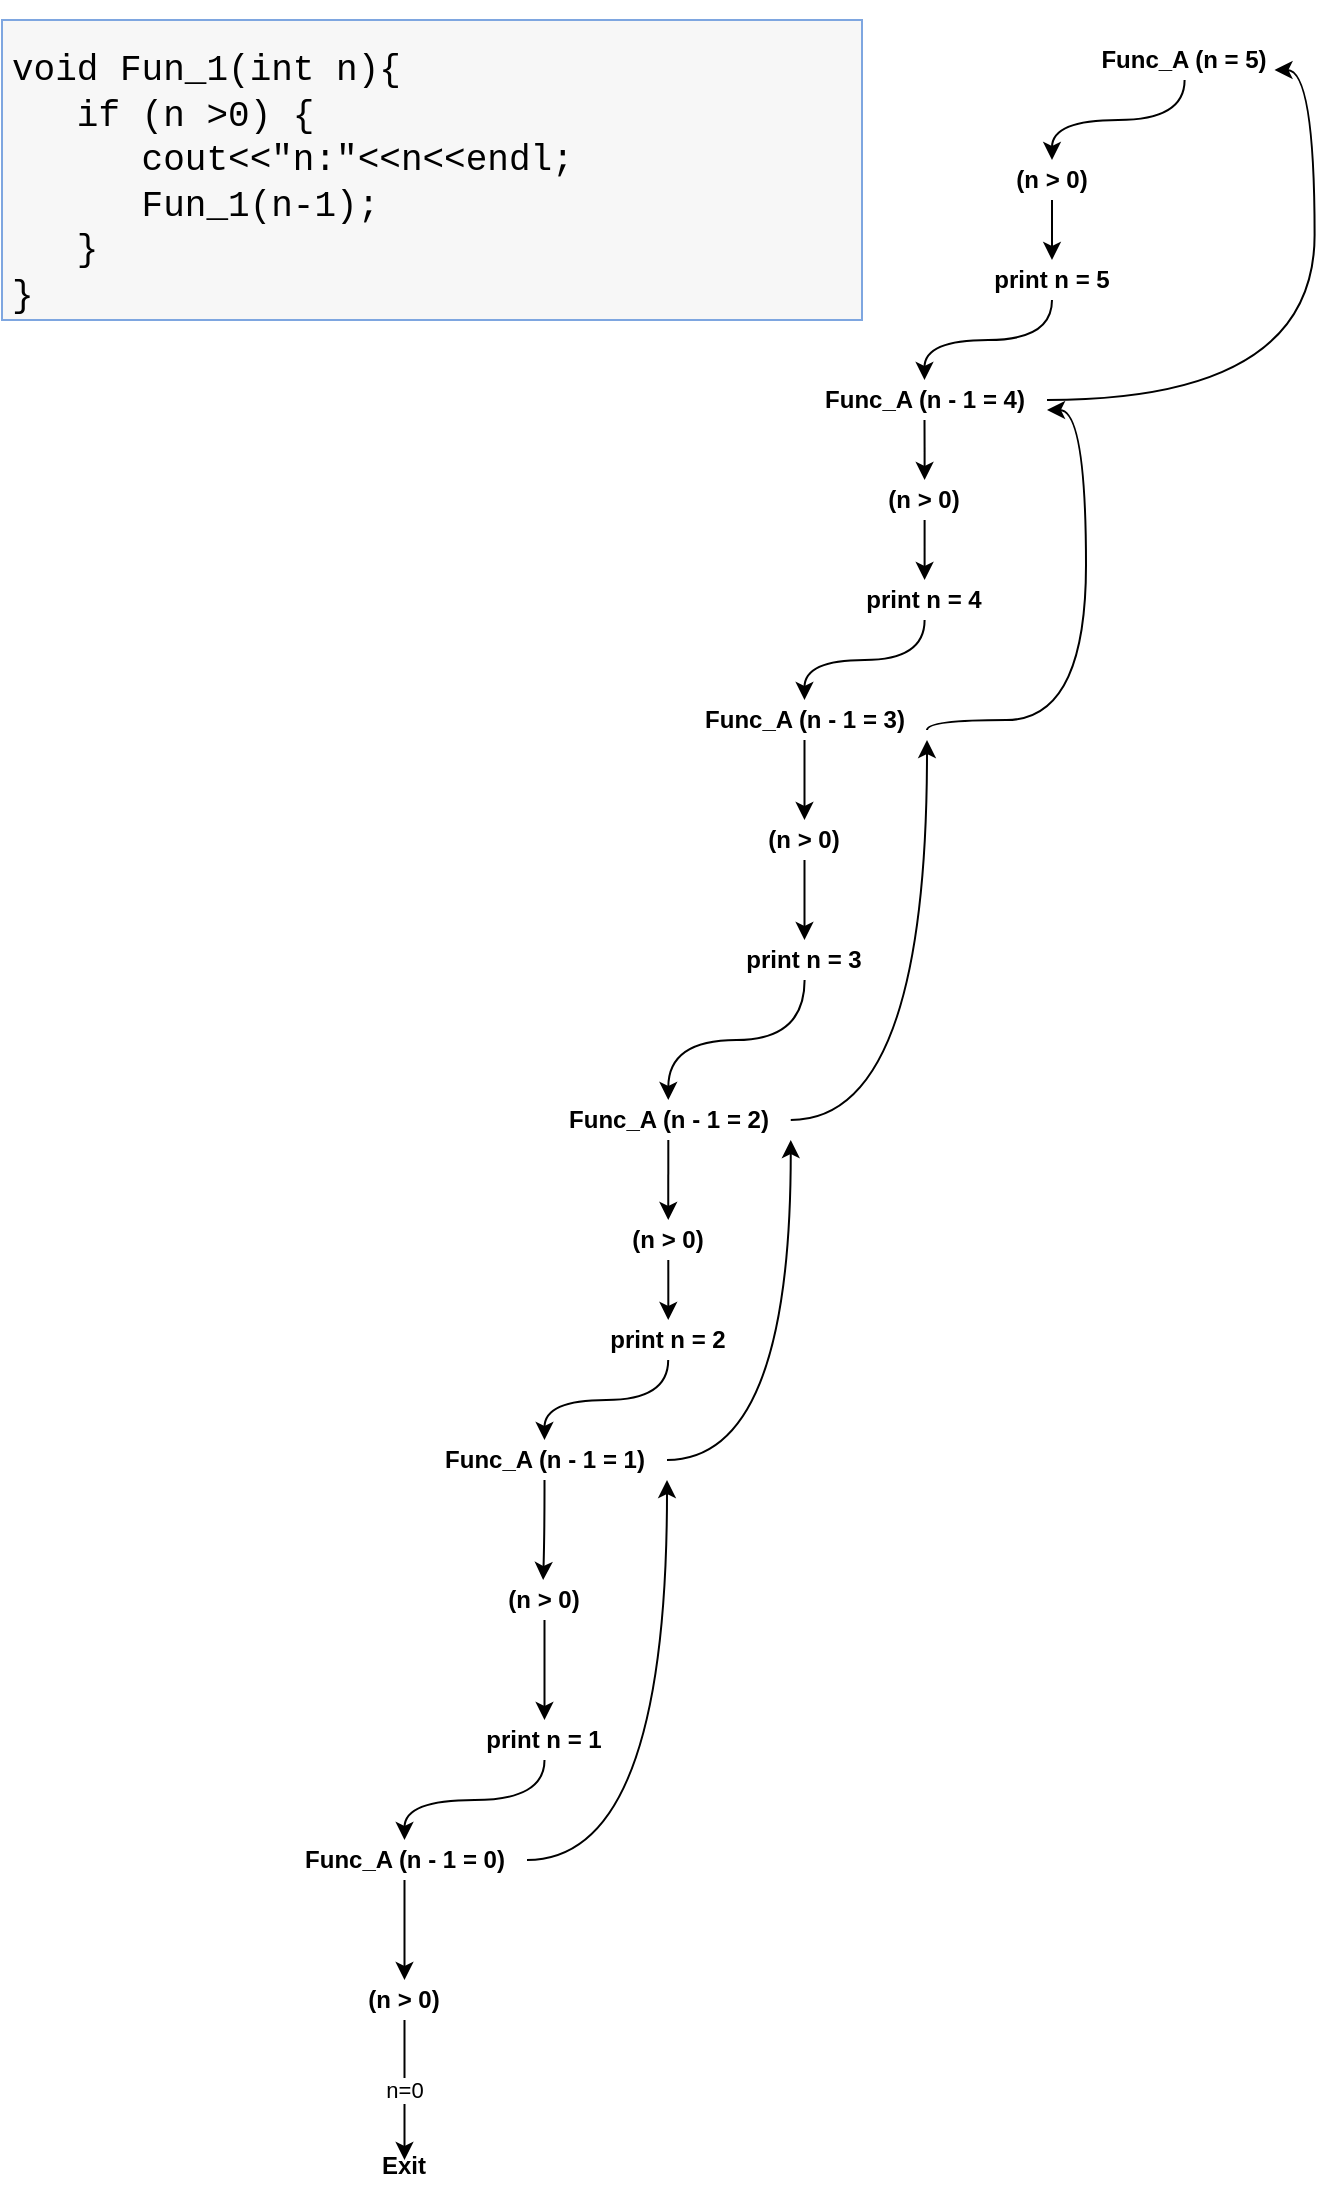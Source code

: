 <mxfile version="12.8.5" pages="2"><diagram id="bnj2ym3pxma5qjmNz_2T" name="Head Recursion"><mxGraphModel dx="901" dy="905" grid="1" gridSize="10" guides="1" tooltips="1" connect="1" arrows="1" fold="1" page="1" pageScale="1" pageWidth="827" pageHeight="1169" math="0" shadow="0"><root><mxCell id="0"/><mxCell id="1" parent="0"/><mxCell id="Eh68wcCSpf6vthP0OQg6-12" value="" style="edgeStyle=orthogonalEdgeStyle;rounded=0;orthogonalLoop=1;jettySize=auto;html=1;curved=1;" edge="1" parent="1" source="Eh68wcCSpf6vthP0OQg6-2" target="Eh68wcCSpf6vthP0OQg6-11"><mxGeometry relative="1" as="geometry"/></mxCell><mxCell id="Eh68wcCSpf6vthP0OQg6-2" value="&lt;b&gt;Func_A (n = 5)&lt;/b&gt;" style="text;html=1;strokeColor=none;fillColor=none;align=center;verticalAlign=middle;whiteSpace=wrap;rounded=0;" vertex="1" parent="1"><mxGeometry x="606.25" y="60" width="90" height="20" as="geometry"/></mxCell><mxCell id="Eh68wcCSpf6vthP0OQg6-14" value="" style="edgeStyle=orthogonalEdgeStyle;rounded=0;orthogonalLoop=1;jettySize=auto;html=1;curved=1;" edge="1" parent="1" source="Eh68wcCSpf6vthP0OQg6-11" target="Eh68wcCSpf6vthP0OQg6-13"><mxGeometry relative="1" as="geometry"/></mxCell><mxCell id="Eh68wcCSpf6vthP0OQg6-11" value="&lt;b&gt;(n &amp;gt; 0)&lt;/b&gt;" style="text;html=1;strokeColor=none;fillColor=none;align=center;verticalAlign=middle;whiteSpace=wrap;rounded=0;" vertex="1" parent="1"><mxGeometry x="540" y="120" width="90" height="20" as="geometry"/></mxCell><mxCell id="Eh68wcCSpf6vthP0OQg6-16" value="" style="edgeStyle=orthogonalEdgeStyle;rounded=0;orthogonalLoop=1;jettySize=auto;html=1;curved=1;" edge="1" parent="1" source="Eh68wcCSpf6vthP0OQg6-13" target="Eh68wcCSpf6vthP0OQg6-15"><mxGeometry relative="1" as="geometry"/></mxCell><mxCell id="Eh68wcCSpf6vthP0OQg6-13" value="&lt;b&gt;print n = 5&lt;/b&gt;" style="text;html=1;strokeColor=none;fillColor=none;align=center;verticalAlign=middle;whiteSpace=wrap;rounded=0;" vertex="1" parent="1"><mxGeometry x="540" y="170" width="90" height="20" as="geometry"/></mxCell><mxCell id="i8jfS5D6DNg27Hfb7qkE-10" value="" style="edgeStyle=orthogonalEdgeStyle;curved=1;rounded=0;orthogonalLoop=1;jettySize=auto;html=1;fontSize=18;fontColor=#000000;entryX=1;entryY=0.75;entryDx=0;entryDy=0;" edge="1" parent="1" source="Eh68wcCSpf6vthP0OQg6-15" target="Eh68wcCSpf6vthP0OQg6-2"><mxGeometry relative="1" as="geometry"><mxPoint x="662.5" y="240" as="targetPoint"/></mxGeometry></mxCell><mxCell id="Eh68wcCSpf6vthP0OQg6-15" value="&lt;b&gt;Func_A (n - 1 = 4)&lt;/b&gt;" style="text;html=1;strokeColor=none;fillColor=none;align=center;verticalAlign=middle;whiteSpace=wrap;rounded=0;" vertex="1" parent="1"><mxGeometry x="460" y="230" width="122.5" height="20" as="geometry"/></mxCell><mxCell id="Eh68wcCSpf6vthP0OQg6-19" value="" style="edgeStyle=orthogonalEdgeStyle;rounded=0;orthogonalLoop=1;jettySize=auto;html=1;curved=1;exitX=0.5;exitY=1;exitDx=0;exitDy=0;" edge="1" target="Eh68wcCSpf6vthP0OQg6-21" parent="1" source="Eh68wcCSpf6vthP0OQg6-15"><mxGeometry relative="1" as="geometry"><mxPoint x="610" y="280" as="sourcePoint"/></mxGeometry></mxCell><mxCell id="Eh68wcCSpf6vthP0OQg6-20" value="" style="edgeStyle=orthogonalEdgeStyle;rounded=0;orthogonalLoop=1;jettySize=auto;html=1;curved=1;" edge="1" source="Eh68wcCSpf6vthP0OQg6-21" target="Eh68wcCSpf6vthP0OQg6-23" parent="1"><mxGeometry relative="1" as="geometry"/></mxCell><mxCell id="Eh68wcCSpf6vthP0OQg6-21" value="&lt;b&gt;(n &amp;gt; 0)&lt;/b&gt;" style="text;html=1;strokeColor=none;fillColor=none;align=center;verticalAlign=middle;whiteSpace=wrap;rounded=0;" vertex="1" parent="1"><mxGeometry x="476.25" y="280" width="90" height="20" as="geometry"/></mxCell><mxCell id="Eh68wcCSpf6vthP0OQg6-22" value="" style="edgeStyle=orthogonalEdgeStyle;rounded=0;orthogonalLoop=1;jettySize=auto;html=1;curved=1;" edge="1" source="Eh68wcCSpf6vthP0OQg6-23" target="Eh68wcCSpf6vthP0OQg6-24" parent="1"><mxGeometry relative="1" as="geometry"/></mxCell><mxCell id="Eh68wcCSpf6vthP0OQg6-23" value="&lt;b&gt;print n = 4&lt;/b&gt;" style="text;html=1;strokeColor=none;fillColor=none;align=center;verticalAlign=middle;whiteSpace=wrap;rounded=0;" vertex="1" parent="1"><mxGeometry x="476.25" y="330" width="90" height="20" as="geometry"/></mxCell><mxCell id="i8jfS5D6DNg27Hfb7qkE-8" value="" style="edgeStyle=orthogonalEdgeStyle;curved=1;rounded=0;orthogonalLoop=1;jettySize=auto;html=1;fontSize=18;fontColor=#000000;entryX=1;entryY=0.75;entryDx=0;entryDy=0;exitX=1;exitY=0.75;exitDx=0;exitDy=0;" edge="1" parent="1" source="Eh68wcCSpf6vthP0OQg6-24" target="Eh68wcCSpf6vthP0OQg6-15"><mxGeometry relative="1" as="geometry"><mxPoint x="540" y="400" as="sourcePoint"/><mxPoint x="602.5" y="400" as="targetPoint"/><Array as="points"><mxPoint x="522" y="400"/><mxPoint x="602" y="400"/><mxPoint x="602" y="245"/></Array></mxGeometry></mxCell><mxCell id="Eh68wcCSpf6vthP0OQg6-24" value="&lt;b&gt;Func_A (n - 1 = 3)&lt;/b&gt;" style="text;html=1;strokeColor=none;fillColor=none;align=center;verticalAlign=middle;whiteSpace=wrap;rounded=0;" vertex="1" parent="1"><mxGeometry x="400" y="390" width="122.5" height="20" as="geometry"/></mxCell><mxCell id="Eh68wcCSpf6vthP0OQg6-25" value="" style="edgeStyle=orthogonalEdgeStyle;rounded=0;orthogonalLoop=1;jettySize=auto;html=1;curved=1;" edge="1" source="Eh68wcCSpf6vthP0OQg6-26" target="Eh68wcCSpf6vthP0OQg6-28" parent="1"><mxGeometry relative="1" as="geometry"/></mxCell><mxCell id="Eh68wcCSpf6vthP0OQg6-26" value="&lt;b&gt;(n &amp;gt; 0)&lt;/b&gt;" style="text;html=1;strokeColor=none;fillColor=none;align=center;verticalAlign=middle;whiteSpace=wrap;rounded=0;" vertex="1" parent="1"><mxGeometry x="416.25" y="450" width="90" height="20" as="geometry"/></mxCell><mxCell id="Eh68wcCSpf6vthP0OQg6-27" value="" style="edgeStyle=orthogonalEdgeStyle;rounded=0;orthogonalLoop=1;jettySize=auto;html=1;curved=1;" edge="1" source="Eh68wcCSpf6vthP0OQg6-28" target="Eh68wcCSpf6vthP0OQg6-29" parent="1"><mxGeometry relative="1" as="geometry"/></mxCell><mxCell id="Eh68wcCSpf6vthP0OQg6-28" value="&lt;b&gt;print n = 3&lt;/b&gt;" style="text;html=1;strokeColor=none;fillColor=none;align=center;verticalAlign=middle;whiteSpace=wrap;rounded=0;" vertex="1" parent="1"><mxGeometry x="416.25" y="510" width="90" height="20" as="geometry"/></mxCell><mxCell id="IvQ_rNUTsGjtrQiZ1js4-22" value="" style="edgeStyle=orthogonalEdgeStyle;curved=1;rounded=0;orthogonalLoop=1;jettySize=auto;html=1;fontSize=18;fontColor=#000000;entryX=0.5;entryY=0;entryDx=0;entryDy=0;" edge="1" parent="1" source="Eh68wcCSpf6vthP0OQg6-29" target="Eh68wcCSpf6vthP0OQg6-32"><mxGeometry relative="1" as="geometry"><mxPoint x="393.13" y="690" as="targetPoint"/></mxGeometry></mxCell><mxCell id="i8jfS5D6DNg27Hfb7qkE-6" value="" style="edgeStyle=orthogonalEdgeStyle;curved=1;rounded=0;orthogonalLoop=1;jettySize=auto;html=1;fontSize=18;fontColor=#000000;entryX=1;entryY=1;entryDx=0;entryDy=0;exitX=1;exitY=0.5;exitDx=0;exitDy=0;" edge="1" parent="1" source="Eh68wcCSpf6vthP0OQg6-29" target="Eh68wcCSpf6vthP0OQg6-24"><mxGeometry relative="1" as="geometry"><mxPoint x="534.38" y="600" as="targetPoint"/></mxGeometry></mxCell><mxCell id="Eh68wcCSpf6vthP0OQg6-29" value="&lt;b&gt;Func_A (n - 1 = 2)&lt;/b&gt;" style="text;html=1;strokeColor=none;fillColor=none;align=center;verticalAlign=middle;whiteSpace=wrap;rounded=0;" vertex="1" parent="1"><mxGeometry x="331.88" y="590" width="122.5" height="20" as="geometry"/></mxCell><mxCell id="IvQ_rNUTsGjtrQiZ1js4-24" value="" style="edgeStyle=orthogonalEdgeStyle;curved=1;rounded=0;orthogonalLoop=1;jettySize=auto;html=1;fontSize=18;fontColor=#000000;entryX=0.5;entryY=0;entryDx=0;entryDy=0;" edge="1" parent="1" source="Eh68wcCSpf6vthP0OQg6-32" target="Eh68wcCSpf6vthP0OQg6-34"><mxGeometry relative="1" as="geometry"><mxPoint x="393.135" y="750" as="targetPoint"/></mxGeometry></mxCell><mxCell id="Eh68wcCSpf6vthP0OQg6-32" value="&lt;b&gt;(n &amp;gt; 0)&lt;/b&gt;" style="text;html=1;strokeColor=none;fillColor=none;align=center;verticalAlign=middle;whiteSpace=wrap;rounded=0;" vertex="1" parent="1"><mxGeometry x="360.01" y="650" width="66.25" height="20" as="geometry"/></mxCell><mxCell id="Eh68wcCSpf6vthP0OQg6-33" value="" style="edgeStyle=orthogonalEdgeStyle;rounded=0;orthogonalLoop=1;jettySize=auto;html=1;curved=1;" edge="1" source="Eh68wcCSpf6vthP0OQg6-34" target="Eh68wcCSpf6vthP0OQg6-35" parent="1"><mxGeometry relative="1" as="geometry"/></mxCell><mxCell id="Eh68wcCSpf6vthP0OQg6-34" value="&lt;b&gt;print n = 2&lt;/b&gt;" style="text;html=1;strokeColor=none;fillColor=none;align=center;verticalAlign=middle;whiteSpace=wrap;rounded=0;" vertex="1" parent="1"><mxGeometry x="348.13" y="700" width="90" height="20" as="geometry"/></mxCell><mxCell id="i8jfS5D6DNg27Hfb7qkE-4" value="" style="edgeStyle=orthogonalEdgeStyle;curved=1;rounded=0;orthogonalLoop=1;jettySize=auto;html=1;fontSize=18;fontColor=#000000;entryX=1;entryY=1;entryDx=0;entryDy=0;" edge="1" parent="1" source="Eh68wcCSpf6vthP0OQg6-35" target="Eh68wcCSpf6vthP0OQg6-29"><mxGeometry relative="1" as="geometry"><mxPoint x="472.5" y="770" as="targetPoint"/><Array as="points"><mxPoint x="454" y="770"/></Array></mxGeometry></mxCell><mxCell id="Eh68wcCSpf6vthP0OQg6-35" value="&lt;b&gt;Func_A (n - 1 = 1)&lt;/b&gt;" style="text;html=1;strokeColor=none;fillColor=none;align=center;verticalAlign=middle;whiteSpace=wrap;rounded=0;" vertex="1" parent="1"><mxGeometry x="270" y="760" width="122.5" height="20" as="geometry"/></mxCell><mxCell id="Eh68wcCSpf6vthP0OQg6-36" value="" style="edgeStyle=orthogonalEdgeStyle;rounded=0;orthogonalLoop=1;jettySize=auto;html=1;curved=1;exitX=0.5;exitY=1;exitDx=0;exitDy=0;entryX=0.5;entryY=0;entryDx=0;entryDy=0;" edge="1" parent="1" source="Eh68wcCSpf6vthP0OQg6-24" target="Eh68wcCSpf6vthP0OQg6-26"><mxGeometry relative="1" as="geometry"><mxPoint x="650.58" y="460" as="sourcePoint"/><mxPoint x="650.58" y="500" as="targetPoint"/></mxGeometry></mxCell><mxCell id="Eh68wcCSpf6vthP0OQg6-72" value="" style="edgeStyle=orthogonalEdgeStyle;rounded=0;orthogonalLoop=1;jettySize=auto;html=1;curved=1;" edge="1" source="Eh68wcCSpf6vthP0OQg6-73" target="Eh68wcCSpf6vthP0OQg6-75" parent="1"><mxGeometry relative="1" as="geometry"/></mxCell><mxCell id="Eh68wcCSpf6vthP0OQg6-73" value="&lt;b&gt;(n &amp;gt; 0)&lt;/b&gt;" style="text;html=1;strokeColor=none;fillColor=none;align=center;verticalAlign=middle;whiteSpace=wrap;rounded=0;" vertex="1" parent="1"><mxGeometry x="286.25" y="830" width="90" height="20" as="geometry"/></mxCell><mxCell id="Eh68wcCSpf6vthP0OQg6-74" value="" style="edgeStyle=orthogonalEdgeStyle;rounded=0;orthogonalLoop=1;jettySize=auto;html=1;curved=1;entryX=0.5;entryY=0;entryDx=0;entryDy=0;exitX=0.5;exitY=1;exitDx=0;exitDy=0;" edge="1" source="Eh68wcCSpf6vthP0OQg6-75" target="Eh68wcCSpf6vthP0OQg6-76" parent="1"><mxGeometry relative="1" as="geometry"><mxPoint x="331.267" y="960" as="targetPoint"/></mxGeometry></mxCell><mxCell id="Eh68wcCSpf6vthP0OQg6-75" value="&lt;b&gt;print n = 1&lt;/b&gt;" style="text;html=1;strokeColor=none;fillColor=none;align=center;verticalAlign=middle;whiteSpace=wrap;rounded=0;" vertex="1" parent="1"><mxGeometry x="286.25" y="900" width="90" height="20" as="geometry"/></mxCell><mxCell id="i8jfS5D6DNg27Hfb7qkE-2" value="" style="edgeStyle=orthogonalEdgeStyle;curved=1;rounded=0;orthogonalLoop=1;jettySize=auto;html=1;fontSize=18;fontColor=#000000;entryX=1;entryY=1;entryDx=0;entryDy=0;exitX=1;exitY=0.5;exitDx=0;exitDy=0;" edge="1" parent="1" source="Eh68wcCSpf6vthP0OQg6-76" target="Eh68wcCSpf6vthP0OQg6-35"><mxGeometry relative="1" as="geometry"><mxPoint x="331" y="970" as="sourcePoint"/><mxPoint x="402.5" y="970" as="targetPoint"/><Array as="points"><mxPoint x="392" y="970"/></Array></mxGeometry></mxCell><mxCell id="Eh68wcCSpf6vthP0OQg6-76" value="&lt;b&gt;Func_A (n - 1 = 0)&lt;/b&gt;" style="text;html=1;strokeColor=none;fillColor=none;align=center;verticalAlign=middle;whiteSpace=wrap;rounded=0;" vertex="1" parent="1"><mxGeometry x="200" y="960" width="122.5" height="20" as="geometry"/></mxCell><mxCell id="Eh68wcCSpf6vthP0OQg6-77" value="" style="edgeStyle=orthogonalEdgeStyle;rounded=0;orthogonalLoop=1;jettySize=auto;html=1;curved=1;entryX=0.5;entryY=0;entryDx=0;entryDy=0;entryPerimeter=0;exitX=0.5;exitY=1;exitDx=0;exitDy=0;" edge="1" target="Eh68wcCSpf6vthP0OQg6-79" parent="1" source="Eh68wcCSpf6vthP0OQg6-76"><mxGeometry relative="1" as="geometry"><mxPoint x="331" y="1240" as="sourcePoint"/></mxGeometry></mxCell><mxCell id="Eh68wcCSpf6vthP0OQg6-79" value="&lt;b&gt;(n &amp;gt; 0)&lt;/b&gt;" style="text;html=1;strokeColor=none;fillColor=none;align=center;verticalAlign=middle;whiteSpace=wrap;rounded=0;" vertex="1" parent="1"><mxGeometry x="216.25" y="1030" width="90" height="20" as="geometry"/></mxCell><mxCell id="Eh68wcCSpf6vthP0OQg6-83" value="" style="edgeStyle=orthogonalEdgeStyle;rounded=0;orthogonalLoop=1;jettySize=auto;html=1;curved=1;exitX=0.5;exitY=1;exitDx=0;exitDy=0;" edge="1" parent="1" source="Eh68wcCSpf6vthP0OQg6-35"><mxGeometry relative="1" as="geometry"><mxPoint x="330.58" y="790" as="sourcePoint"/><mxPoint x="330.58" y="830" as="targetPoint"/></mxGeometry></mxCell><mxCell id="_ni0nqDaVyNrRQxyjHiJ-1" value="&lt;h4&gt;&lt;span style=&quot;font-weight: normal&quot;&gt;&lt;font face=&quot;Courier New&quot;&gt;&lt;span style=&quot;white-space: nowrap&quot;&gt;void Fun_1(int n){&lt;br&gt;&lt;/span&gt;&lt;span style=&quot;white-space: nowrap&quot;&gt;&amp;nbsp; &amp;nbsp;if (n &amp;gt;0) {&lt;br&gt;&amp;nbsp; &amp;nbsp; &amp;nbsp; c&lt;/span&gt;out&amp;lt;&amp;lt;&quot;n:&quot;&amp;lt;&amp;lt;n&amp;lt;&amp;lt;endl;&lt;br&gt;&amp;nbsp; &amp;nbsp; &amp;nbsp; Fun_1(n-1); &lt;br&gt;&amp;nbsp; &amp;nbsp;}&lt;br&gt;}&lt;/font&gt;&lt;/span&gt;&lt;/h4&gt;" style="text;html=1;strokeColor=#7EA6E0;fillColor=#F7F7F7;spacing=5;spacingTop=-20;whiteSpace=wrap;overflow=hidden;rounded=0;fontSize=18;align=left;glass=0;labelBackgroundColor=none;fontColor=#000000;" vertex="1" parent="1"><mxGeometry x="60" y="50" width="430" height="150" as="geometry"/></mxCell><mxCell id="c5hV9v_uHSl24laEF8aK-1" value="n=0" style="edgeStyle=orthogonalEdgeStyle;curved=1;rounded=0;orthogonalLoop=1;jettySize=auto;html=1;exitX=0.5;exitY=1;exitDx=0;exitDy=0;" edge="1" target="c5hV9v_uHSl24laEF8aK-2" parent="1" source="Eh68wcCSpf6vthP0OQg6-79"><mxGeometry relative="1" as="geometry"><mxPoint x="365" y="1090" as="sourcePoint"/></mxGeometry></mxCell><mxCell id="c5hV9v_uHSl24laEF8aK-2" value="&lt;b&gt;Exit&lt;br&gt;&lt;br&gt;&lt;/b&gt;" style="text;html=1;strokeColor=none;fillColor=none;align=center;verticalAlign=middle;whiteSpace=wrap;rounded=0;" vertex="1" parent="1"><mxGeometry x="216.25" y="1120" width="90" height="20" as="geometry"/></mxCell></root></mxGraphModel></diagram><diagram name="Tail Recursion" id="X3QWVtywTTT9DXiaotJF"><mxGraphModel dx="901" dy="905" grid="1" gridSize="10" guides="1" tooltips="1" connect="1" arrows="1" fold="1" page="1" pageScale="1" pageWidth="1169" pageHeight="827" math="0" shadow="0"><root><mxCell id="CLgopq1OHuYGdQyfLIcN-0"/><mxCell id="CLgopq1OHuYGdQyfLIcN-1" parent="CLgopq1OHuYGdQyfLIcN-0"/><mxCell id="CLgopq1OHuYGdQyfLIcN-87" value="" style="edgeStyle=orthogonalEdgeStyle;curved=1;rounded=0;orthogonalLoop=1;jettySize=auto;html=1;" edge="1" parent="CLgopq1OHuYGdQyfLIcN-1" source="CLgopq1OHuYGdQyfLIcN-37" target="CLgopq1OHuYGdQyfLIcN-66"><mxGeometry relative="1" as="geometry"/></mxCell><mxCell id="CLgopq1OHuYGdQyfLIcN-187" value="" style="edgeStyle=orthogonalEdgeStyle;curved=1;rounded=0;orthogonalLoop=1;jettySize=auto;html=1;entryX=0.5;entryY=0;entryDx=0;entryDy=0;" edge="1" parent="CLgopq1OHuYGdQyfLIcN-1" source="CLgopq1OHuYGdQyfLIcN-37" target="CLgopq1OHuYGdQyfLIcN-184"><mxGeometry relative="1" as="geometry"><mxPoint x="1030" y="30" as="targetPoint"/></mxGeometry></mxCell><mxCell id="CLgopq1OHuYGdQyfLIcN-37" value="&lt;b&gt;Func_A (n = 5)&lt;/b&gt;" style="text;html=1;strokeColor=none;fillColor=none;align=center;verticalAlign=middle;whiteSpace=wrap;rounded=0;" vertex="1" parent="CLgopq1OHuYGdQyfLIcN-1"><mxGeometry x="860" y="20" width="90" height="20" as="geometry"/></mxCell><mxCell id="CLgopq1OHuYGdQyfLIcN-183" value="" style="edgeStyle=orthogonalEdgeStyle;curved=1;rounded=0;orthogonalLoop=1;jettySize=auto;html=1;entryX=0.75;entryY=1;entryDx=0;entryDy=0;" edge="1" parent="CLgopq1OHuYGdQyfLIcN-1" source="CLgopq1OHuYGdQyfLIcN-56" target="CLgopq1OHuYGdQyfLIcN-37"><mxGeometry relative="1" as="geometry"><mxPoint x="1056.25" y="200" as="targetPoint"/></mxGeometry></mxCell><mxCell id="CLgopq1OHuYGdQyfLIcN-56" value="&lt;b&gt;print n = 4&lt;/b&gt;" style="text;html=1;strokeColor=none;fillColor=none;align=center;verticalAlign=middle;whiteSpace=wrap;rounded=0;" vertex="1" parent="CLgopq1OHuYGdQyfLIcN-1"><mxGeometry x="886.25" y="190" width="90" height="20" as="geometry"/></mxCell><mxCell id="CLgopq1OHuYGdQyfLIcN-178" value="" style="edgeStyle=orthogonalEdgeStyle;curved=1;rounded=0;orthogonalLoop=1;jettySize=auto;html=1;entryX=0.75;entryY=1;entryDx=0;entryDy=0;" edge="1" parent="CLgopq1OHuYGdQyfLIcN-1" source="CLgopq1OHuYGdQyfLIcN-57" target="CLgopq1OHuYGdQyfLIcN-89"><mxGeometry relative="1" as="geometry"><mxPoint x="966.25" y="330" as="targetPoint"/></mxGeometry></mxCell><mxCell id="CLgopq1OHuYGdQyfLIcN-57" value="&lt;b&gt;print n = 3&lt;/b&gt;" style="text;html=1;strokeColor=none;fillColor=none;align=center;verticalAlign=middle;whiteSpace=wrap;rounded=0;" vertex="1" parent="CLgopq1OHuYGdQyfLIcN-1"><mxGeometry x="796.25" y="320" width="90" height="20" as="geometry"/></mxCell><mxCell id="CLgopq1OHuYGdQyfLIcN-169" value="" style="edgeStyle=orthogonalEdgeStyle;curved=1;rounded=0;orthogonalLoop=1;jettySize=auto;html=1;entryX=0.75;entryY=1;entryDx=0;entryDy=0;" edge="1" parent="CLgopq1OHuYGdQyfLIcN-1" source="CLgopq1OHuYGdQyfLIcN-58" target="CLgopq1OHuYGdQyfLIcN-96"><mxGeometry relative="1" as="geometry"><mxPoint x="886.25" y="470" as="targetPoint"/></mxGeometry></mxCell><mxCell id="CLgopq1OHuYGdQyfLIcN-58" value="&lt;b&gt;print n = 2&lt;/b&gt;" style="text;html=1;strokeColor=none;fillColor=none;align=center;verticalAlign=middle;whiteSpace=wrap;rounded=0;" vertex="1" parent="CLgopq1OHuYGdQyfLIcN-1"><mxGeometry x="716.25" y="460" width="90" height="20" as="geometry"/></mxCell><mxCell id="CLgopq1OHuYGdQyfLIcN-164" value="" style="edgeStyle=orthogonalEdgeStyle;curved=1;rounded=0;orthogonalLoop=1;jettySize=auto;html=1;entryX=0.75;entryY=1;entryDx=0;entryDy=0;" edge="1" parent="CLgopq1OHuYGdQyfLIcN-1" source="CLgopq1OHuYGdQyfLIcN-59" target="CLgopq1OHuYGdQyfLIcN-139"><mxGeometry relative="1" as="geometry"><mxPoint x="820" y="590" as="targetPoint"/></mxGeometry></mxCell><mxCell id="CLgopq1OHuYGdQyfLIcN-59" value="&lt;b&gt;print n = 1&lt;/b&gt;" style="text;html=1;strokeColor=none;fillColor=none;align=center;verticalAlign=middle;whiteSpace=wrap;rounded=0;" vertex="1" parent="CLgopq1OHuYGdQyfLIcN-1"><mxGeometry x="650" y="580" width="90" height="20" as="geometry"/></mxCell><mxCell id="CLgopq1OHuYGdQyfLIcN-154" value="" style="edgeStyle=orthogonalEdgeStyle;curved=1;rounded=0;orthogonalLoop=1;jettySize=auto;html=1;entryX=0.75;entryY=1;entryDx=0;entryDy=0;exitX=1;exitY=0.5;exitDx=0;exitDy=0;" edge="1" parent="CLgopq1OHuYGdQyfLIcN-1" source="CLgopq1OHuYGdQyfLIcN-99" target="CLgopq1OHuYGdQyfLIcN-98"><mxGeometry relative="1" as="geometry"><mxPoint x="700" y="690" as="targetPoint"/></mxGeometry></mxCell><mxCell id="CLgopq1OHuYGdQyfLIcN-90" value="" style="edgeStyle=orthogonalEdgeStyle;curved=1;rounded=0;orthogonalLoop=1;jettySize=auto;html=1;entryX=0.5;entryY=0;entryDx=0;entryDy=0;" edge="1" parent="CLgopq1OHuYGdQyfLIcN-1" source="CLgopq1OHuYGdQyfLIcN-66" target="CLgopq1OHuYGdQyfLIcN-89"><mxGeometry relative="1" as="geometry"><mxPoint x="785" y="190" as="targetPoint"/></mxGeometry></mxCell><mxCell id="CLgopq1OHuYGdQyfLIcN-66" value="&lt;b&gt;(n &amp;gt; 0)&lt;/b&gt;" style="text;html=1;strokeColor=none;fillColor=none;align=center;verticalAlign=middle;whiteSpace=wrap;rounded=0;" vertex="1" parent="CLgopq1OHuYGdQyfLIcN-1"><mxGeometry x="780" y="80" width="90" height="20" as="geometry"/></mxCell><mxCell id="CLgopq1OHuYGdQyfLIcN-110" value="" style="edgeStyle=orthogonalEdgeStyle;curved=1;rounded=0;orthogonalLoop=1;jettySize=auto;html=1;" edge="1" parent="CLgopq1OHuYGdQyfLIcN-1" source="CLgopq1OHuYGdQyfLIcN-89" target="CLgopq1OHuYGdQyfLIcN-91"><mxGeometry relative="1" as="geometry"/></mxCell><mxCell id="CLgopq1OHuYGdQyfLIcN-181" value="" style="edgeStyle=orthogonalEdgeStyle;curved=1;rounded=0;orthogonalLoop=1;jettySize=auto;html=1;entryX=0.5;entryY=0;entryDx=0;entryDy=0;" edge="1" parent="CLgopq1OHuYGdQyfLIcN-1" source="CLgopq1OHuYGdQyfLIcN-89" target="CLgopq1OHuYGdQyfLIcN-56"><mxGeometry relative="1" as="geometry"><mxPoint x="966.25" y="150" as="targetPoint"/><Array as="points"><mxPoint x="906" y="150"/><mxPoint x="906" y="170"/><mxPoint x="931" y="170"/></Array></mxGeometry></mxCell><mxCell id="CLgopq1OHuYGdQyfLIcN-89" value="&lt;b&gt;Func_A (n - 1 = 4)&lt;/b&gt;" style="text;html=1;strokeColor=none;fillColor=none;align=center;verticalAlign=middle;whiteSpace=wrap;rounded=0;" vertex="1" parent="CLgopq1OHuYGdQyfLIcN-1"><mxGeometry x="763.75" y="140" width="122.5" height="20" as="geometry"/></mxCell><mxCell id="CLgopq1OHuYGdQyfLIcN-114" value="" style="edgeStyle=orthogonalEdgeStyle;curved=1;rounded=0;orthogonalLoop=1;jettySize=auto;html=1;" edge="1" parent="CLgopq1OHuYGdQyfLIcN-1" source="CLgopq1OHuYGdQyfLIcN-91" target="CLgopq1OHuYGdQyfLIcN-96"><mxGeometry relative="1" as="geometry"><mxPoint x="765" y="290" as="targetPoint"/></mxGeometry></mxCell><mxCell id="CLgopq1OHuYGdQyfLIcN-91" value="&lt;b&gt;(n &amp;gt; 0)&lt;/b&gt;" style="text;html=1;strokeColor=none;fillColor=none;align=center;verticalAlign=middle;whiteSpace=wrap;rounded=0;" vertex="1" parent="CLgopq1OHuYGdQyfLIcN-1"><mxGeometry x="700" y="200" width="90" height="20" as="geometry"/></mxCell><mxCell id="CLgopq1OHuYGdQyfLIcN-116" value="" style="edgeStyle=orthogonalEdgeStyle;curved=1;rounded=0;orthogonalLoop=1;jettySize=auto;html=1;entryX=0.5;entryY=0;entryDx=0;entryDy=0;" edge="1" parent="CLgopq1OHuYGdQyfLIcN-1" source="CLgopq1OHuYGdQyfLIcN-92" target="CLgopq1OHuYGdQyfLIcN-139"><mxGeometry relative="1" as="geometry"><mxPoint x="665" y="408" as="targetPoint"/></mxGeometry></mxCell><mxCell id="CLgopq1OHuYGdQyfLIcN-92" value="&lt;b&gt;(n &amp;gt; 0)&lt;/b&gt;" style="text;html=1;strokeColor=none;fillColor=none;align=center;verticalAlign=middle;whiteSpace=wrap;rounded=0;" vertex="1" parent="CLgopq1OHuYGdQyfLIcN-1"><mxGeometry x="620" y="320" width="90" height="20" as="geometry"/></mxCell><mxCell id="CLgopq1OHuYGdQyfLIcN-144" value="" style="edgeStyle=orthogonalEdgeStyle;curved=1;rounded=0;orthogonalLoop=1;jettySize=auto;html=1;entryX=0.5;entryY=0;entryDx=0;entryDy=0;" edge="1" parent="CLgopq1OHuYGdQyfLIcN-1" source="CLgopq1OHuYGdQyfLIcN-93" target="CLgopq1OHuYGdQyfLIcN-98"><mxGeometry relative="1" as="geometry"><mxPoint x="710" y="450" as="targetPoint"/></mxGeometry></mxCell><mxCell id="CLgopq1OHuYGdQyfLIcN-93" value="&lt;b&gt;(n &amp;gt; 0)&lt;/b&gt;" style="text;html=1;strokeColor=none;fillColor=none;align=center;verticalAlign=middle;whiteSpace=wrap;rounded=0;" vertex="1" parent="CLgopq1OHuYGdQyfLIcN-1"><mxGeometry x="540" y="440" width="90" height="20" as="geometry"/></mxCell><mxCell id="CLgopq1OHuYGdQyfLIcN-125" value="" style="edgeStyle=orthogonalEdgeStyle;curved=1;rounded=0;orthogonalLoop=1;jettySize=auto;html=1;entryX=0.5;entryY=0;entryDx=0;entryDy=0;" edge="1" parent="CLgopq1OHuYGdQyfLIcN-1" source="CLgopq1OHuYGdQyfLIcN-94" target="CLgopq1OHuYGdQyfLIcN-99"><mxGeometry relative="1" as="geometry"><mxPoint x="710" y="690" as="targetPoint"/></mxGeometry></mxCell><mxCell id="CLgopq1OHuYGdQyfLIcN-94" value="&lt;b&gt;(n &amp;gt; 0)&lt;/b&gt;" style="text;html=1;strokeColor=none;fillColor=none;align=center;verticalAlign=middle;whiteSpace=wrap;rounded=0;" vertex="1" parent="CLgopq1OHuYGdQyfLIcN-1"><mxGeometry x="460" y="560" width="90" height="20" as="geometry"/></mxCell><mxCell id="CLgopq1OHuYGdQyfLIcN-115" value="" style="edgeStyle=orthogonalEdgeStyle;curved=1;rounded=0;orthogonalLoop=1;jettySize=auto;html=1;entryX=0.5;entryY=0;entryDx=0;entryDy=0;" edge="1" parent="CLgopq1OHuYGdQyfLIcN-1" source="CLgopq1OHuYGdQyfLIcN-96" target="CLgopq1OHuYGdQyfLIcN-92"><mxGeometry relative="1" as="geometry"/></mxCell><mxCell id="CLgopq1OHuYGdQyfLIcN-176" value="" style="edgeStyle=orthogonalEdgeStyle;curved=1;rounded=0;orthogonalLoop=1;jettySize=auto;html=1;entryX=0.5;entryY=0;entryDx=0;entryDy=0;exitX=1;exitY=0.25;exitDx=0;exitDy=0;" edge="1" parent="CLgopq1OHuYGdQyfLIcN-1" source="CLgopq1OHuYGdQyfLIcN-96" target="CLgopq1OHuYGdQyfLIcN-57"><mxGeometry relative="1" as="geometry"><mxPoint x="886.25" y="270" as="targetPoint"/><Array as="points"><mxPoint x="841" y="265"/></Array></mxGeometry></mxCell><mxCell id="CLgopq1OHuYGdQyfLIcN-96" value="&lt;b&gt;Func_A (n - 1 = 3)&lt;/b&gt;" style="text;html=1;strokeColor=none;fillColor=none;align=center;verticalAlign=middle;whiteSpace=wrap;rounded=0;" vertex="1" parent="CLgopq1OHuYGdQyfLIcN-1"><mxGeometry x="683.75" y="260" width="122.5" height="20" as="geometry"/></mxCell><mxCell id="CLgopq1OHuYGdQyfLIcN-122" value="" style="edgeStyle=orthogonalEdgeStyle;curved=1;rounded=0;orthogonalLoop=1;jettySize=auto;html=1;entryX=0.5;entryY=0;entryDx=0;entryDy=0;" edge="1" parent="CLgopq1OHuYGdQyfLIcN-1" source="CLgopq1OHuYGdQyfLIcN-98" target="CLgopq1OHuYGdQyfLIcN-94"><mxGeometry relative="1" as="geometry"><mxPoint x="800" y="620" as="targetPoint"/></mxGeometry></mxCell><mxCell id="CLgopq1OHuYGdQyfLIcN-162" value="" style="edgeStyle=orthogonalEdgeStyle;curved=1;rounded=0;orthogonalLoop=1;jettySize=auto;html=1;entryX=0.5;entryY=0;entryDx=0;entryDy=0;" edge="1" parent="CLgopq1OHuYGdQyfLIcN-1" source="CLgopq1OHuYGdQyfLIcN-98" target="CLgopq1OHuYGdQyfLIcN-59"><mxGeometry relative="1" as="geometry"><mxPoint x="726.25" y="510" as="targetPoint"/></mxGeometry></mxCell><mxCell id="CLgopq1OHuYGdQyfLIcN-98" value="&lt;b&gt;Func_A (n - 1 = 1)&lt;/b&gt;" style="text;html=1;strokeColor=none;fillColor=none;align=center;verticalAlign=middle;whiteSpace=wrap;rounded=0;" vertex="1" parent="CLgopq1OHuYGdQyfLIcN-1"><mxGeometry x="523.75" y="500" width="122.5" height="20" as="geometry"/></mxCell><mxCell id="CLgopq1OHuYGdQyfLIcN-128" value="" style="edgeStyle=orthogonalEdgeStyle;curved=1;rounded=0;orthogonalLoop=1;jettySize=auto;html=1;" edge="1" parent="CLgopq1OHuYGdQyfLIcN-1" source="CLgopq1OHuYGdQyfLIcN-99" target="CLgopq1OHuYGdQyfLIcN-126"><mxGeometry relative="1" as="geometry"><mxPoint x="578.75" y="860" as="targetPoint"/></mxGeometry></mxCell><mxCell id="CLgopq1OHuYGdQyfLIcN-99" value="&lt;b&gt;Func_A (n - 1 = 0)&lt;/b&gt;" style="text;html=1;strokeColor=none;fillColor=none;align=center;verticalAlign=middle;whiteSpace=wrap;rounded=0;" vertex="1" parent="CLgopq1OHuYGdQyfLIcN-1"><mxGeometry x="443.75" y="620" width="122.5" height="20" as="geometry"/></mxCell><mxCell id="CLgopq1OHuYGdQyfLIcN-191" value="n=0" style="edgeStyle=orthogonalEdgeStyle;curved=1;rounded=0;orthogonalLoop=1;jettySize=auto;html=1;" edge="1" parent="CLgopq1OHuYGdQyfLIcN-1" source="CLgopq1OHuYGdQyfLIcN-126" target="CLgopq1OHuYGdQyfLIcN-190"><mxGeometry relative="1" as="geometry"/></mxCell><mxCell id="CLgopq1OHuYGdQyfLIcN-126" value="&lt;b&gt;(n &amp;gt; 0)&lt;/b&gt;" style="text;html=1;strokeColor=none;fillColor=none;align=center;verticalAlign=middle;whiteSpace=wrap;rounded=0;" vertex="1" parent="CLgopq1OHuYGdQyfLIcN-1"><mxGeometry x="380" y="680" width="90" height="20" as="geometry"/></mxCell><mxCell id="CLgopq1OHuYGdQyfLIcN-190" value="&lt;b&gt;Exit&lt;br&gt;&lt;br&gt;&lt;/b&gt;" style="text;html=1;strokeColor=none;fillColor=none;align=center;verticalAlign=middle;whiteSpace=wrap;rounded=0;" vertex="1" parent="CLgopq1OHuYGdQyfLIcN-1"><mxGeometry x="380" y="750" width="90" height="20" as="geometry"/></mxCell><mxCell id="CLgopq1OHuYGdQyfLIcN-141" value="" style="edgeStyle=orthogonalEdgeStyle;curved=1;rounded=0;orthogonalLoop=1;jettySize=auto;html=1;entryX=0.5;entryY=0;entryDx=0;entryDy=0;" edge="1" parent="CLgopq1OHuYGdQyfLIcN-1" source="CLgopq1OHuYGdQyfLIcN-139" target="CLgopq1OHuYGdQyfLIcN-93"><mxGeometry relative="1" as="geometry"><mxPoint x="665" y="480" as="targetPoint"/></mxGeometry></mxCell><mxCell id="CLgopq1OHuYGdQyfLIcN-167" value="" style="edgeStyle=orthogonalEdgeStyle;curved=1;rounded=0;orthogonalLoop=1;jettySize=auto;html=1;entryX=0.5;entryY=0;entryDx=0;entryDy=0;" edge="1" parent="CLgopq1OHuYGdQyfLIcN-1" source="CLgopq1OHuYGdQyfLIcN-139" target="CLgopq1OHuYGdQyfLIcN-58"><mxGeometry relative="1" as="geometry"><mxPoint x="806.25" y="390" as="targetPoint"/><Array as="points"><mxPoint x="761" y="390"/></Array></mxGeometry></mxCell><mxCell id="CLgopq1OHuYGdQyfLIcN-139" value="&lt;b&gt;Func_A (n - 1 = 2)&lt;/b&gt;" style="text;html=1;strokeColor=none;fillColor=none;align=center;verticalAlign=middle;whiteSpace=wrap;rounded=0;" vertex="1" parent="CLgopq1OHuYGdQyfLIcN-1"><mxGeometry x="603.75" y="380" width="122.5" height="20" as="geometry"/></mxCell><mxCell id="CLgopq1OHuYGdQyfLIcN-184" value="&lt;b&gt;print n = 5&lt;/b&gt;" style="text;html=1;strokeColor=none;fillColor=none;align=center;verticalAlign=middle;whiteSpace=wrap;rounded=0;" vertex="1" parent="CLgopq1OHuYGdQyfLIcN-1"><mxGeometry x="960" y="80" width="90" height="20" as="geometry"/></mxCell><mxCell id="PBo8fSDnELtl9ugZvfuu-4" value="&lt;h4&gt;&lt;span style=&quot;font-weight: normal&quot;&gt;&lt;font face=&quot;Courier New&quot;&gt;&lt;span style=&quot;white-space: nowrap&quot;&gt;void Fun_1(int n){&lt;br&gt;&lt;/span&gt;&lt;/font&gt;&lt;font face=&quot;Courier New&quot;&gt;&lt;span style=&quot;white-space: nowrap&quot;&gt;&amp;nbsp; &amp;nbsp; if (n &amp;gt;0) {&lt;br&gt;&lt;/span&gt;&lt;/font&gt;&lt;font face=&quot;Courier New&quot;&gt;&lt;span style=&quot;white-space: nowrap&quot;&gt;&amp;nbsp; &amp;nbsp; &amp;nbsp; &amp;nbsp; Fun_1(n-1);&lt;br&gt;&lt;/span&gt;&lt;/font&gt;&lt;font face=&quot;Courier New&quot;&gt;&lt;span style=&quot;white-space: nowrap&quot;&gt;&amp;nbsp; &amp;nbsp; &amp;nbsp; &amp;nbsp; cout&amp;lt;&amp;lt;&quot;n:&quot;&amp;lt;&amp;lt;n&amp;lt;&amp;lt;endl;&lt;br&gt;&lt;/span&gt;&lt;/font&gt;&lt;font face=&quot;Courier New&quot;&gt;&lt;span style=&quot;white-space: nowrap&quot;&gt;&amp;nbsp; &amp;nbsp; }&lt;br&gt;&lt;/span&gt;&lt;/font&gt;&lt;span style=&quot;white-space: nowrap&quot;&gt;&lt;font face=&quot;Courier New&quot;&gt;}&lt;/font&gt;&lt;/span&gt;&lt;/span&gt;&lt;/h4&gt;" style="text;html=1;strokeColor=#7EA6E0;fillColor=#F7F7F7;spacing=5;spacingTop=-20;whiteSpace=wrap;overflow=hidden;rounded=0;fontSize=18;align=left;glass=0;labelBackgroundColor=none;fontColor=#000000;" vertex="1" parent="CLgopq1OHuYGdQyfLIcN-1"><mxGeometry x="40" y="40" width="430" height="150" as="geometry"/></mxCell></root></mxGraphModel></diagram></mxfile>